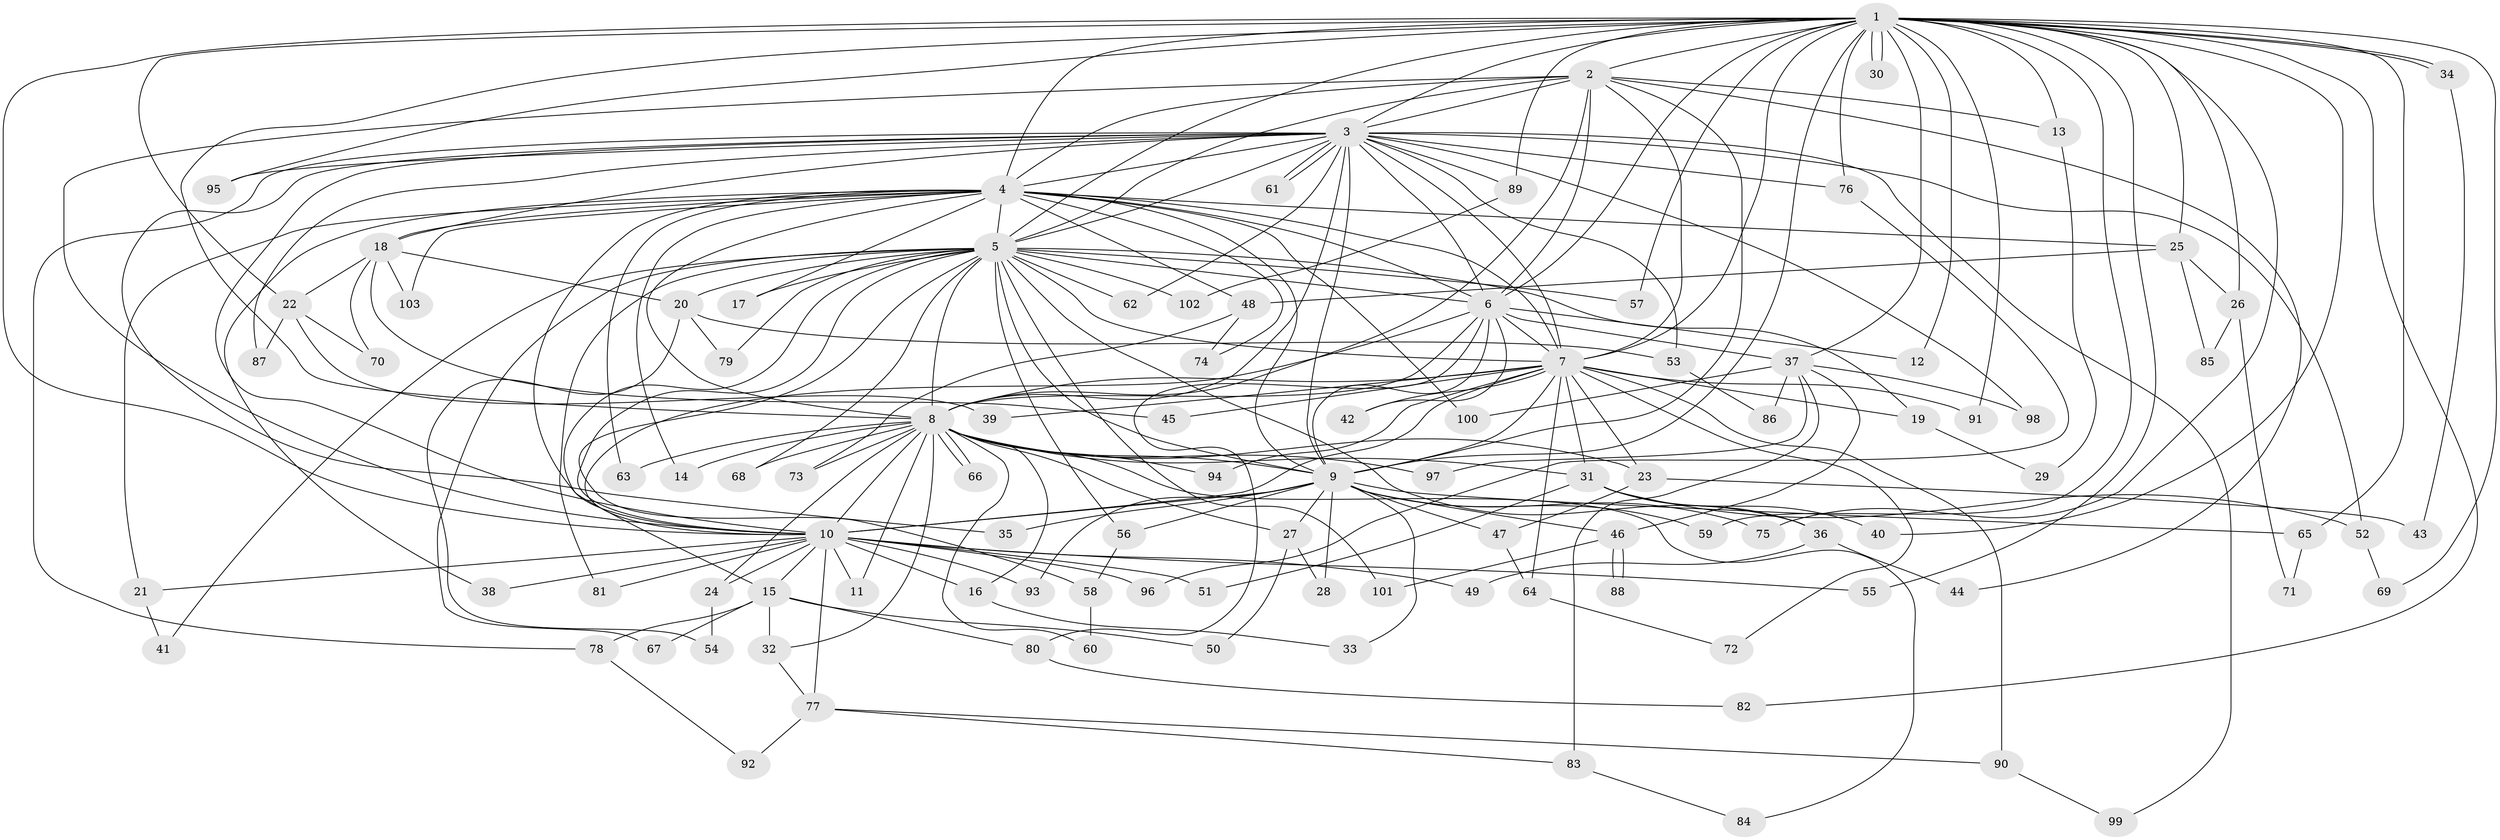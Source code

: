 // coarse degree distribution, {13: 0.03333333333333333, 1: 0.5666666666666667, 2: 0.3, 4: 0.03333333333333333, 19: 0.03333333333333333, 9: 0.03333333333333333}
// Generated by graph-tools (version 1.1) at 2025/46/03/04/25 21:46:23]
// undirected, 103 vertices, 231 edges
graph export_dot {
graph [start="1"]
  node [color=gray90,style=filled];
  1;
  2;
  3;
  4;
  5;
  6;
  7;
  8;
  9;
  10;
  11;
  12;
  13;
  14;
  15;
  16;
  17;
  18;
  19;
  20;
  21;
  22;
  23;
  24;
  25;
  26;
  27;
  28;
  29;
  30;
  31;
  32;
  33;
  34;
  35;
  36;
  37;
  38;
  39;
  40;
  41;
  42;
  43;
  44;
  45;
  46;
  47;
  48;
  49;
  50;
  51;
  52;
  53;
  54;
  55;
  56;
  57;
  58;
  59;
  60;
  61;
  62;
  63;
  64;
  65;
  66;
  67;
  68;
  69;
  70;
  71;
  72;
  73;
  74;
  75;
  76;
  77;
  78;
  79;
  80;
  81;
  82;
  83;
  84;
  85;
  86;
  87;
  88;
  89;
  90;
  91;
  92;
  93;
  94;
  95;
  96;
  97;
  98;
  99;
  100;
  101;
  102;
  103;
  1 -- 2;
  1 -- 3;
  1 -- 4;
  1 -- 5;
  1 -- 6;
  1 -- 7;
  1 -- 8;
  1 -- 9;
  1 -- 10;
  1 -- 12;
  1 -- 13;
  1 -- 22;
  1 -- 25;
  1 -- 26;
  1 -- 30;
  1 -- 30;
  1 -- 34;
  1 -- 34;
  1 -- 37;
  1 -- 40;
  1 -- 55;
  1 -- 57;
  1 -- 59;
  1 -- 65;
  1 -- 69;
  1 -- 75;
  1 -- 76;
  1 -- 82;
  1 -- 89;
  1 -- 91;
  1 -- 95;
  2 -- 3;
  2 -- 4;
  2 -- 5;
  2 -- 6;
  2 -- 7;
  2 -- 8;
  2 -- 9;
  2 -- 10;
  2 -- 13;
  2 -- 44;
  3 -- 4;
  3 -- 5;
  3 -- 6;
  3 -- 7;
  3 -- 8;
  3 -- 9;
  3 -- 10;
  3 -- 18;
  3 -- 35;
  3 -- 52;
  3 -- 53;
  3 -- 61;
  3 -- 61;
  3 -- 62;
  3 -- 76;
  3 -- 78;
  3 -- 87;
  3 -- 89;
  3 -- 95;
  3 -- 98;
  3 -- 99;
  4 -- 5;
  4 -- 6;
  4 -- 7;
  4 -- 8;
  4 -- 9;
  4 -- 10;
  4 -- 14;
  4 -- 17;
  4 -- 18;
  4 -- 21;
  4 -- 25;
  4 -- 38;
  4 -- 48;
  4 -- 63;
  4 -- 74;
  4 -- 100;
  4 -- 103;
  5 -- 6;
  5 -- 7;
  5 -- 8;
  5 -- 9;
  5 -- 10;
  5 -- 15;
  5 -- 17;
  5 -- 19;
  5 -- 20;
  5 -- 36;
  5 -- 41;
  5 -- 56;
  5 -- 57;
  5 -- 58;
  5 -- 62;
  5 -- 67;
  5 -- 68;
  5 -- 79;
  5 -- 81;
  5 -- 101;
  5 -- 102;
  6 -- 7;
  6 -- 8;
  6 -- 9;
  6 -- 10;
  6 -- 12;
  6 -- 37;
  6 -- 42;
  6 -- 80;
  7 -- 8;
  7 -- 9;
  7 -- 10;
  7 -- 19;
  7 -- 23;
  7 -- 31;
  7 -- 39;
  7 -- 42;
  7 -- 45;
  7 -- 64;
  7 -- 72;
  7 -- 90;
  7 -- 91;
  7 -- 94;
  8 -- 9;
  8 -- 10;
  8 -- 11;
  8 -- 14;
  8 -- 16;
  8 -- 23;
  8 -- 24;
  8 -- 27;
  8 -- 31;
  8 -- 32;
  8 -- 60;
  8 -- 63;
  8 -- 66;
  8 -- 66;
  8 -- 68;
  8 -- 73;
  8 -- 84;
  8 -- 94;
  8 -- 97;
  9 -- 10;
  9 -- 27;
  9 -- 28;
  9 -- 33;
  9 -- 35;
  9 -- 46;
  9 -- 47;
  9 -- 56;
  9 -- 59;
  9 -- 65;
  9 -- 75;
  9 -- 93;
  10 -- 11;
  10 -- 15;
  10 -- 16;
  10 -- 21;
  10 -- 24;
  10 -- 38;
  10 -- 49;
  10 -- 51;
  10 -- 55;
  10 -- 77;
  10 -- 81;
  10 -- 93;
  10 -- 96;
  13 -- 29;
  15 -- 32;
  15 -- 50;
  15 -- 67;
  15 -- 78;
  15 -- 80;
  16 -- 33;
  18 -- 20;
  18 -- 22;
  18 -- 45;
  18 -- 70;
  18 -- 103;
  19 -- 29;
  20 -- 53;
  20 -- 54;
  20 -- 79;
  21 -- 41;
  22 -- 39;
  22 -- 70;
  22 -- 87;
  23 -- 43;
  23 -- 47;
  24 -- 54;
  25 -- 26;
  25 -- 48;
  25 -- 85;
  26 -- 71;
  26 -- 85;
  27 -- 28;
  27 -- 50;
  31 -- 36;
  31 -- 40;
  31 -- 51;
  31 -- 52;
  32 -- 77;
  34 -- 43;
  36 -- 44;
  36 -- 49;
  37 -- 46;
  37 -- 83;
  37 -- 86;
  37 -- 97;
  37 -- 98;
  37 -- 100;
  46 -- 88;
  46 -- 88;
  46 -- 101;
  47 -- 64;
  48 -- 73;
  48 -- 74;
  52 -- 69;
  53 -- 86;
  56 -- 58;
  58 -- 60;
  64 -- 72;
  65 -- 71;
  76 -- 96;
  77 -- 83;
  77 -- 90;
  77 -- 92;
  78 -- 92;
  80 -- 82;
  83 -- 84;
  89 -- 102;
  90 -- 99;
}
